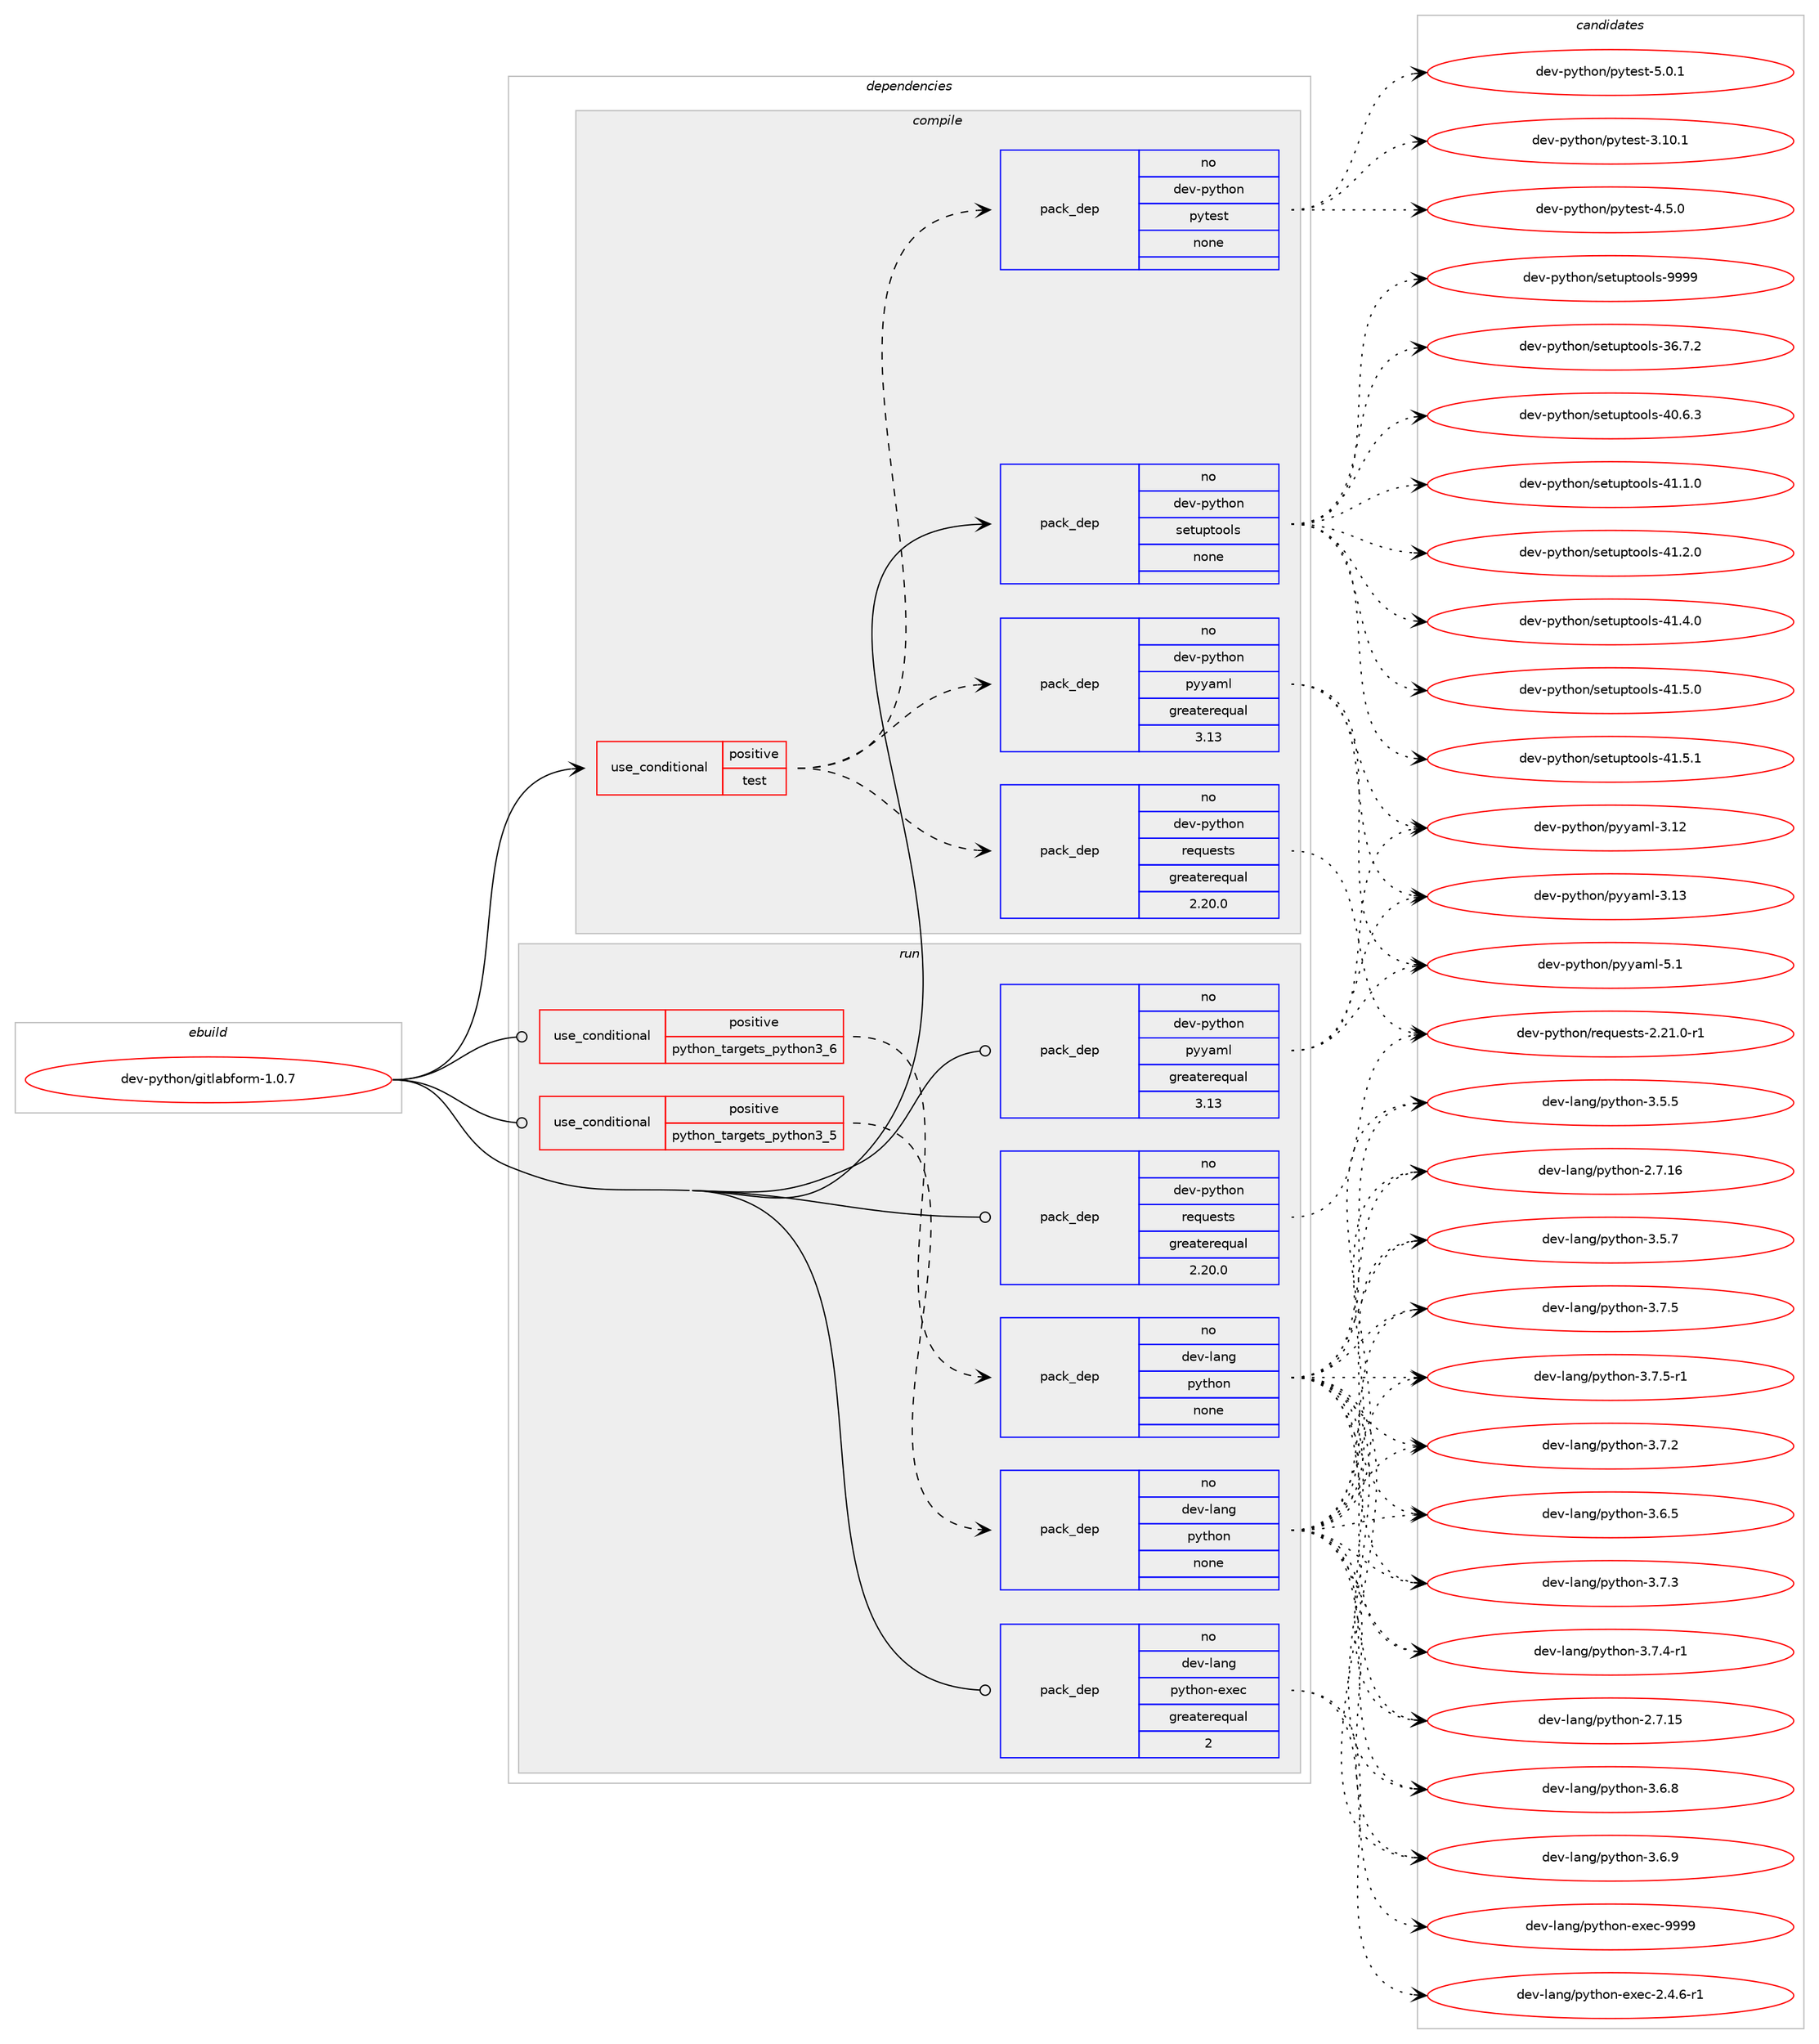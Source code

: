 digraph prolog {

# *************
# Graph options
# *************

newrank=true;
concentrate=true;
compound=true;
graph [rankdir=LR,fontname=Helvetica,fontsize=10,ranksep=1.5];#, ranksep=2.5, nodesep=0.2];
edge  [arrowhead=vee];
node  [fontname=Helvetica,fontsize=10];

# **********
# The ebuild
# **********

subgraph cluster_leftcol {
color=gray;
rank=same;
label=<<i>ebuild</i>>;
id [label="dev-python/gitlabform-1.0.7", color=red, width=4, href="../dev-python/gitlabform-1.0.7.svg"];
}

# ****************
# The dependencies
# ****************

subgraph cluster_midcol {
color=gray;
label=<<i>dependencies</i>>;
subgraph cluster_compile {
fillcolor="#eeeeee";
style=filled;
label=<<i>compile</i>>;
subgraph cond140038 {
dependency606717 [label=<<TABLE BORDER="0" CELLBORDER="1" CELLSPACING="0" CELLPADDING="4"><TR><TD ROWSPAN="3" CELLPADDING="10">use_conditional</TD></TR><TR><TD>positive</TD></TR><TR><TD>test</TD></TR></TABLE>>, shape=none, color=red];
subgraph pack454882 {
dependency606718 [label=<<TABLE BORDER="0" CELLBORDER="1" CELLSPACING="0" CELLPADDING="4" WIDTH="220"><TR><TD ROWSPAN="6" CELLPADDING="30">pack_dep</TD></TR><TR><TD WIDTH="110">no</TD></TR><TR><TD>dev-python</TD></TR><TR><TD>pyyaml</TD></TR><TR><TD>greaterequal</TD></TR><TR><TD>3.13</TD></TR></TABLE>>, shape=none, color=blue];
}
dependency606717:e -> dependency606718:w [weight=20,style="dashed",arrowhead="vee"];
subgraph pack454883 {
dependency606719 [label=<<TABLE BORDER="0" CELLBORDER="1" CELLSPACING="0" CELLPADDING="4" WIDTH="220"><TR><TD ROWSPAN="6" CELLPADDING="30">pack_dep</TD></TR><TR><TD WIDTH="110">no</TD></TR><TR><TD>dev-python</TD></TR><TR><TD>requests</TD></TR><TR><TD>greaterequal</TD></TR><TR><TD>2.20.0</TD></TR></TABLE>>, shape=none, color=blue];
}
dependency606717:e -> dependency606719:w [weight=20,style="dashed",arrowhead="vee"];
subgraph pack454884 {
dependency606720 [label=<<TABLE BORDER="0" CELLBORDER="1" CELLSPACING="0" CELLPADDING="4" WIDTH="220"><TR><TD ROWSPAN="6" CELLPADDING="30">pack_dep</TD></TR><TR><TD WIDTH="110">no</TD></TR><TR><TD>dev-python</TD></TR><TR><TD>pytest</TD></TR><TR><TD>none</TD></TR><TR><TD></TD></TR></TABLE>>, shape=none, color=blue];
}
dependency606717:e -> dependency606720:w [weight=20,style="dashed",arrowhead="vee"];
}
id:e -> dependency606717:w [weight=20,style="solid",arrowhead="vee"];
subgraph pack454885 {
dependency606721 [label=<<TABLE BORDER="0" CELLBORDER="1" CELLSPACING="0" CELLPADDING="4" WIDTH="220"><TR><TD ROWSPAN="6" CELLPADDING="30">pack_dep</TD></TR><TR><TD WIDTH="110">no</TD></TR><TR><TD>dev-python</TD></TR><TR><TD>setuptools</TD></TR><TR><TD>none</TD></TR><TR><TD></TD></TR></TABLE>>, shape=none, color=blue];
}
id:e -> dependency606721:w [weight=20,style="solid",arrowhead="vee"];
}
subgraph cluster_compileandrun {
fillcolor="#eeeeee";
style=filled;
label=<<i>compile and run</i>>;
}
subgraph cluster_run {
fillcolor="#eeeeee";
style=filled;
label=<<i>run</i>>;
subgraph cond140039 {
dependency606722 [label=<<TABLE BORDER="0" CELLBORDER="1" CELLSPACING="0" CELLPADDING="4"><TR><TD ROWSPAN="3" CELLPADDING="10">use_conditional</TD></TR><TR><TD>positive</TD></TR><TR><TD>python_targets_python3_5</TD></TR></TABLE>>, shape=none, color=red];
subgraph pack454886 {
dependency606723 [label=<<TABLE BORDER="0" CELLBORDER="1" CELLSPACING="0" CELLPADDING="4" WIDTH="220"><TR><TD ROWSPAN="6" CELLPADDING="30">pack_dep</TD></TR><TR><TD WIDTH="110">no</TD></TR><TR><TD>dev-lang</TD></TR><TR><TD>python</TD></TR><TR><TD>none</TD></TR><TR><TD></TD></TR></TABLE>>, shape=none, color=blue];
}
dependency606722:e -> dependency606723:w [weight=20,style="dashed",arrowhead="vee"];
}
id:e -> dependency606722:w [weight=20,style="solid",arrowhead="odot"];
subgraph cond140040 {
dependency606724 [label=<<TABLE BORDER="0" CELLBORDER="1" CELLSPACING="0" CELLPADDING="4"><TR><TD ROWSPAN="3" CELLPADDING="10">use_conditional</TD></TR><TR><TD>positive</TD></TR><TR><TD>python_targets_python3_6</TD></TR></TABLE>>, shape=none, color=red];
subgraph pack454887 {
dependency606725 [label=<<TABLE BORDER="0" CELLBORDER="1" CELLSPACING="0" CELLPADDING="4" WIDTH="220"><TR><TD ROWSPAN="6" CELLPADDING="30">pack_dep</TD></TR><TR><TD WIDTH="110">no</TD></TR><TR><TD>dev-lang</TD></TR><TR><TD>python</TD></TR><TR><TD>none</TD></TR><TR><TD></TD></TR></TABLE>>, shape=none, color=blue];
}
dependency606724:e -> dependency606725:w [weight=20,style="dashed",arrowhead="vee"];
}
id:e -> dependency606724:w [weight=20,style="solid",arrowhead="odot"];
subgraph pack454888 {
dependency606726 [label=<<TABLE BORDER="0" CELLBORDER="1" CELLSPACING="0" CELLPADDING="4" WIDTH="220"><TR><TD ROWSPAN="6" CELLPADDING="30">pack_dep</TD></TR><TR><TD WIDTH="110">no</TD></TR><TR><TD>dev-lang</TD></TR><TR><TD>python-exec</TD></TR><TR><TD>greaterequal</TD></TR><TR><TD>2</TD></TR></TABLE>>, shape=none, color=blue];
}
id:e -> dependency606726:w [weight=20,style="solid",arrowhead="odot"];
subgraph pack454889 {
dependency606727 [label=<<TABLE BORDER="0" CELLBORDER="1" CELLSPACING="0" CELLPADDING="4" WIDTH="220"><TR><TD ROWSPAN="6" CELLPADDING="30">pack_dep</TD></TR><TR><TD WIDTH="110">no</TD></TR><TR><TD>dev-python</TD></TR><TR><TD>pyyaml</TD></TR><TR><TD>greaterequal</TD></TR><TR><TD>3.13</TD></TR></TABLE>>, shape=none, color=blue];
}
id:e -> dependency606727:w [weight=20,style="solid",arrowhead="odot"];
subgraph pack454890 {
dependency606728 [label=<<TABLE BORDER="0" CELLBORDER="1" CELLSPACING="0" CELLPADDING="4" WIDTH="220"><TR><TD ROWSPAN="6" CELLPADDING="30">pack_dep</TD></TR><TR><TD WIDTH="110">no</TD></TR><TR><TD>dev-python</TD></TR><TR><TD>requests</TD></TR><TR><TD>greaterequal</TD></TR><TR><TD>2.20.0</TD></TR></TABLE>>, shape=none, color=blue];
}
id:e -> dependency606728:w [weight=20,style="solid",arrowhead="odot"];
}
}

# **************
# The candidates
# **************

subgraph cluster_choices {
rank=same;
color=gray;
label=<<i>candidates</i>>;

subgraph choice454882 {
color=black;
nodesep=1;
choice1001011184511212111610411111047112121121971091084551464950 [label="dev-python/pyyaml-3.12", color=red, width=4,href="../dev-python/pyyaml-3.12.svg"];
choice1001011184511212111610411111047112121121971091084551464951 [label="dev-python/pyyaml-3.13", color=red, width=4,href="../dev-python/pyyaml-3.13.svg"];
choice10010111845112121116104111110471121211219710910845534649 [label="dev-python/pyyaml-5.1", color=red, width=4,href="../dev-python/pyyaml-5.1.svg"];
dependency606718:e -> choice1001011184511212111610411111047112121121971091084551464950:w [style=dotted,weight="100"];
dependency606718:e -> choice1001011184511212111610411111047112121121971091084551464951:w [style=dotted,weight="100"];
dependency606718:e -> choice10010111845112121116104111110471121211219710910845534649:w [style=dotted,weight="100"];
}
subgraph choice454883 {
color=black;
nodesep=1;
choice1001011184511212111610411111047114101113117101115116115455046504946484511449 [label="dev-python/requests-2.21.0-r1", color=red, width=4,href="../dev-python/requests-2.21.0-r1.svg"];
dependency606719:e -> choice1001011184511212111610411111047114101113117101115116115455046504946484511449:w [style=dotted,weight="100"];
}
subgraph choice454884 {
color=black;
nodesep=1;
choice100101118451121211161041111104711212111610111511645514649484649 [label="dev-python/pytest-3.10.1", color=red, width=4,href="../dev-python/pytest-3.10.1.svg"];
choice1001011184511212111610411111047112121116101115116455246534648 [label="dev-python/pytest-4.5.0", color=red, width=4,href="../dev-python/pytest-4.5.0.svg"];
choice1001011184511212111610411111047112121116101115116455346484649 [label="dev-python/pytest-5.0.1", color=red, width=4,href="../dev-python/pytest-5.0.1.svg"];
dependency606720:e -> choice100101118451121211161041111104711212111610111511645514649484649:w [style=dotted,weight="100"];
dependency606720:e -> choice1001011184511212111610411111047112121116101115116455246534648:w [style=dotted,weight="100"];
dependency606720:e -> choice1001011184511212111610411111047112121116101115116455346484649:w [style=dotted,weight="100"];
}
subgraph choice454885 {
color=black;
nodesep=1;
choice100101118451121211161041111104711510111611711211611111110811545515446554650 [label="dev-python/setuptools-36.7.2", color=red, width=4,href="../dev-python/setuptools-36.7.2.svg"];
choice100101118451121211161041111104711510111611711211611111110811545524846544651 [label="dev-python/setuptools-40.6.3", color=red, width=4,href="../dev-python/setuptools-40.6.3.svg"];
choice100101118451121211161041111104711510111611711211611111110811545524946494648 [label="dev-python/setuptools-41.1.0", color=red, width=4,href="../dev-python/setuptools-41.1.0.svg"];
choice100101118451121211161041111104711510111611711211611111110811545524946504648 [label="dev-python/setuptools-41.2.0", color=red, width=4,href="../dev-python/setuptools-41.2.0.svg"];
choice100101118451121211161041111104711510111611711211611111110811545524946524648 [label="dev-python/setuptools-41.4.0", color=red, width=4,href="../dev-python/setuptools-41.4.0.svg"];
choice100101118451121211161041111104711510111611711211611111110811545524946534648 [label="dev-python/setuptools-41.5.0", color=red, width=4,href="../dev-python/setuptools-41.5.0.svg"];
choice100101118451121211161041111104711510111611711211611111110811545524946534649 [label="dev-python/setuptools-41.5.1", color=red, width=4,href="../dev-python/setuptools-41.5.1.svg"];
choice10010111845112121116104111110471151011161171121161111111081154557575757 [label="dev-python/setuptools-9999", color=red, width=4,href="../dev-python/setuptools-9999.svg"];
dependency606721:e -> choice100101118451121211161041111104711510111611711211611111110811545515446554650:w [style=dotted,weight="100"];
dependency606721:e -> choice100101118451121211161041111104711510111611711211611111110811545524846544651:w [style=dotted,weight="100"];
dependency606721:e -> choice100101118451121211161041111104711510111611711211611111110811545524946494648:w [style=dotted,weight="100"];
dependency606721:e -> choice100101118451121211161041111104711510111611711211611111110811545524946504648:w [style=dotted,weight="100"];
dependency606721:e -> choice100101118451121211161041111104711510111611711211611111110811545524946524648:w [style=dotted,weight="100"];
dependency606721:e -> choice100101118451121211161041111104711510111611711211611111110811545524946534648:w [style=dotted,weight="100"];
dependency606721:e -> choice100101118451121211161041111104711510111611711211611111110811545524946534649:w [style=dotted,weight="100"];
dependency606721:e -> choice10010111845112121116104111110471151011161171121161111111081154557575757:w [style=dotted,weight="100"];
}
subgraph choice454886 {
color=black;
nodesep=1;
choice10010111845108971101034711212111610411111045504655464953 [label="dev-lang/python-2.7.15", color=red, width=4,href="../dev-lang/python-2.7.15.svg"];
choice10010111845108971101034711212111610411111045504655464954 [label="dev-lang/python-2.7.16", color=red, width=4,href="../dev-lang/python-2.7.16.svg"];
choice100101118451089711010347112121116104111110455146534653 [label="dev-lang/python-3.5.5", color=red, width=4,href="../dev-lang/python-3.5.5.svg"];
choice100101118451089711010347112121116104111110455146534655 [label="dev-lang/python-3.5.7", color=red, width=4,href="../dev-lang/python-3.5.7.svg"];
choice100101118451089711010347112121116104111110455146544653 [label="dev-lang/python-3.6.5", color=red, width=4,href="../dev-lang/python-3.6.5.svg"];
choice100101118451089711010347112121116104111110455146544656 [label="dev-lang/python-3.6.8", color=red, width=4,href="../dev-lang/python-3.6.8.svg"];
choice100101118451089711010347112121116104111110455146544657 [label="dev-lang/python-3.6.9", color=red, width=4,href="../dev-lang/python-3.6.9.svg"];
choice100101118451089711010347112121116104111110455146554650 [label="dev-lang/python-3.7.2", color=red, width=4,href="../dev-lang/python-3.7.2.svg"];
choice100101118451089711010347112121116104111110455146554651 [label="dev-lang/python-3.7.3", color=red, width=4,href="../dev-lang/python-3.7.3.svg"];
choice1001011184510897110103471121211161041111104551465546524511449 [label="dev-lang/python-3.7.4-r1", color=red, width=4,href="../dev-lang/python-3.7.4-r1.svg"];
choice100101118451089711010347112121116104111110455146554653 [label="dev-lang/python-3.7.5", color=red, width=4,href="../dev-lang/python-3.7.5.svg"];
choice1001011184510897110103471121211161041111104551465546534511449 [label="dev-lang/python-3.7.5-r1", color=red, width=4,href="../dev-lang/python-3.7.5-r1.svg"];
dependency606723:e -> choice10010111845108971101034711212111610411111045504655464953:w [style=dotted,weight="100"];
dependency606723:e -> choice10010111845108971101034711212111610411111045504655464954:w [style=dotted,weight="100"];
dependency606723:e -> choice100101118451089711010347112121116104111110455146534653:w [style=dotted,weight="100"];
dependency606723:e -> choice100101118451089711010347112121116104111110455146534655:w [style=dotted,weight="100"];
dependency606723:e -> choice100101118451089711010347112121116104111110455146544653:w [style=dotted,weight="100"];
dependency606723:e -> choice100101118451089711010347112121116104111110455146544656:w [style=dotted,weight="100"];
dependency606723:e -> choice100101118451089711010347112121116104111110455146544657:w [style=dotted,weight="100"];
dependency606723:e -> choice100101118451089711010347112121116104111110455146554650:w [style=dotted,weight="100"];
dependency606723:e -> choice100101118451089711010347112121116104111110455146554651:w [style=dotted,weight="100"];
dependency606723:e -> choice1001011184510897110103471121211161041111104551465546524511449:w [style=dotted,weight="100"];
dependency606723:e -> choice100101118451089711010347112121116104111110455146554653:w [style=dotted,weight="100"];
dependency606723:e -> choice1001011184510897110103471121211161041111104551465546534511449:w [style=dotted,weight="100"];
}
subgraph choice454887 {
color=black;
nodesep=1;
choice10010111845108971101034711212111610411111045504655464953 [label="dev-lang/python-2.7.15", color=red, width=4,href="../dev-lang/python-2.7.15.svg"];
choice10010111845108971101034711212111610411111045504655464954 [label="dev-lang/python-2.7.16", color=red, width=4,href="../dev-lang/python-2.7.16.svg"];
choice100101118451089711010347112121116104111110455146534653 [label="dev-lang/python-3.5.5", color=red, width=4,href="../dev-lang/python-3.5.5.svg"];
choice100101118451089711010347112121116104111110455146534655 [label="dev-lang/python-3.5.7", color=red, width=4,href="../dev-lang/python-3.5.7.svg"];
choice100101118451089711010347112121116104111110455146544653 [label="dev-lang/python-3.6.5", color=red, width=4,href="../dev-lang/python-3.6.5.svg"];
choice100101118451089711010347112121116104111110455146544656 [label="dev-lang/python-3.6.8", color=red, width=4,href="../dev-lang/python-3.6.8.svg"];
choice100101118451089711010347112121116104111110455146544657 [label="dev-lang/python-3.6.9", color=red, width=4,href="../dev-lang/python-3.6.9.svg"];
choice100101118451089711010347112121116104111110455146554650 [label="dev-lang/python-3.7.2", color=red, width=4,href="../dev-lang/python-3.7.2.svg"];
choice100101118451089711010347112121116104111110455146554651 [label="dev-lang/python-3.7.3", color=red, width=4,href="../dev-lang/python-3.7.3.svg"];
choice1001011184510897110103471121211161041111104551465546524511449 [label="dev-lang/python-3.7.4-r1", color=red, width=4,href="../dev-lang/python-3.7.4-r1.svg"];
choice100101118451089711010347112121116104111110455146554653 [label="dev-lang/python-3.7.5", color=red, width=4,href="../dev-lang/python-3.7.5.svg"];
choice1001011184510897110103471121211161041111104551465546534511449 [label="dev-lang/python-3.7.5-r1", color=red, width=4,href="../dev-lang/python-3.7.5-r1.svg"];
dependency606725:e -> choice10010111845108971101034711212111610411111045504655464953:w [style=dotted,weight="100"];
dependency606725:e -> choice10010111845108971101034711212111610411111045504655464954:w [style=dotted,weight="100"];
dependency606725:e -> choice100101118451089711010347112121116104111110455146534653:w [style=dotted,weight="100"];
dependency606725:e -> choice100101118451089711010347112121116104111110455146534655:w [style=dotted,weight="100"];
dependency606725:e -> choice100101118451089711010347112121116104111110455146544653:w [style=dotted,weight="100"];
dependency606725:e -> choice100101118451089711010347112121116104111110455146544656:w [style=dotted,weight="100"];
dependency606725:e -> choice100101118451089711010347112121116104111110455146544657:w [style=dotted,weight="100"];
dependency606725:e -> choice100101118451089711010347112121116104111110455146554650:w [style=dotted,weight="100"];
dependency606725:e -> choice100101118451089711010347112121116104111110455146554651:w [style=dotted,weight="100"];
dependency606725:e -> choice1001011184510897110103471121211161041111104551465546524511449:w [style=dotted,weight="100"];
dependency606725:e -> choice100101118451089711010347112121116104111110455146554653:w [style=dotted,weight="100"];
dependency606725:e -> choice1001011184510897110103471121211161041111104551465546534511449:w [style=dotted,weight="100"];
}
subgraph choice454888 {
color=black;
nodesep=1;
choice10010111845108971101034711212111610411111045101120101994550465246544511449 [label="dev-lang/python-exec-2.4.6-r1", color=red, width=4,href="../dev-lang/python-exec-2.4.6-r1.svg"];
choice10010111845108971101034711212111610411111045101120101994557575757 [label="dev-lang/python-exec-9999", color=red, width=4,href="../dev-lang/python-exec-9999.svg"];
dependency606726:e -> choice10010111845108971101034711212111610411111045101120101994550465246544511449:w [style=dotted,weight="100"];
dependency606726:e -> choice10010111845108971101034711212111610411111045101120101994557575757:w [style=dotted,weight="100"];
}
subgraph choice454889 {
color=black;
nodesep=1;
choice1001011184511212111610411111047112121121971091084551464950 [label="dev-python/pyyaml-3.12", color=red, width=4,href="../dev-python/pyyaml-3.12.svg"];
choice1001011184511212111610411111047112121121971091084551464951 [label="dev-python/pyyaml-3.13", color=red, width=4,href="../dev-python/pyyaml-3.13.svg"];
choice10010111845112121116104111110471121211219710910845534649 [label="dev-python/pyyaml-5.1", color=red, width=4,href="../dev-python/pyyaml-5.1.svg"];
dependency606727:e -> choice1001011184511212111610411111047112121121971091084551464950:w [style=dotted,weight="100"];
dependency606727:e -> choice1001011184511212111610411111047112121121971091084551464951:w [style=dotted,weight="100"];
dependency606727:e -> choice10010111845112121116104111110471121211219710910845534649:w [style=dotted,weight="100"];
}
subgraph choice454890 {
color=black;
nodesep=1;
choice1001011184511212111610411111047114101113117101115116115455046504946484511449 [label="dev-python/requests-2.21.0-r1", color=red, width=4,href="../dev-python/requests-2.21.0-r1.svg"];
dependency606728:e -> choice1001011184511212111610411111047114101113117101115116115455046504946484511449:w [style=dotted,weight="100"];
}
}

}
